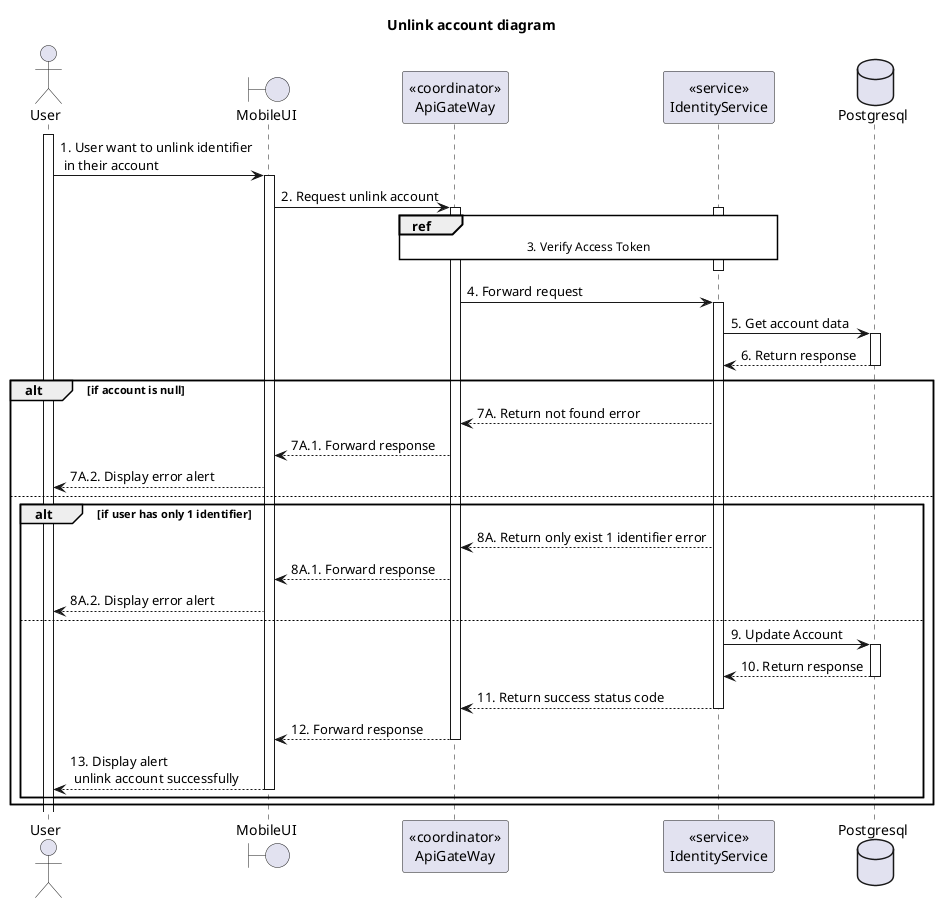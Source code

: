 @startuml Sequence
title "Unlink account diagram"

<style>
  sequenceDiagram {
    reference {
      BackGroundColor white
    }
}
</style>

actor User
activate User

boundary MobileUI
participant "<<coordinator>>\nApiGateWay" as ApiGateway
participant "<<service>>\nIdentityService" as IdentityService
database Postgresql

User -> MobileUI ++: 1. User want to unlink identifier\n in their account
MobileUI -> ApiGateway ++: 2. Request unlink account

activate IdentityService
ref over ApiGateway, IdentityService: 3. Verify Access Token
ApiGateway -[hidden]-> IdentityService
deactivate IdentityService

ApiGateway -> IdentityService ++: 4. Forward request
IdentityService -> Postgresql ++: 5. Get account data
IdentityService <-- Postgresql --: 6. Return response

alt if account is null
    ApiGateway <-- IdentityService: 7A. Return not found error
    MobileUI <-- ApiGateway: 7A.1. Forward response
    User <-- MobileUI: 7A.2. Display error alert
else
    alt if user has only 1 identifier
      ApiGateway <-- IdentityService: 8A. Return only exist 1 identifier error
      MobileUI <-- ApiGateway: 8A.1. Forward response
      User <-- MobileUI: 8A.2. Display error alert
    else
      IdentityService -> Postgresql ++: 9. Update Account
      IdentityService <-- Postgresql --: 10. Return response
      ApiGateway <-- IdentityService --: 11. Return success status code
      MobileUI <-- ApiGateway --: 12. Forward response
      User <-- MobileUI --: 13. Display alert\n unlink account successfully
    end
end

@enduml
